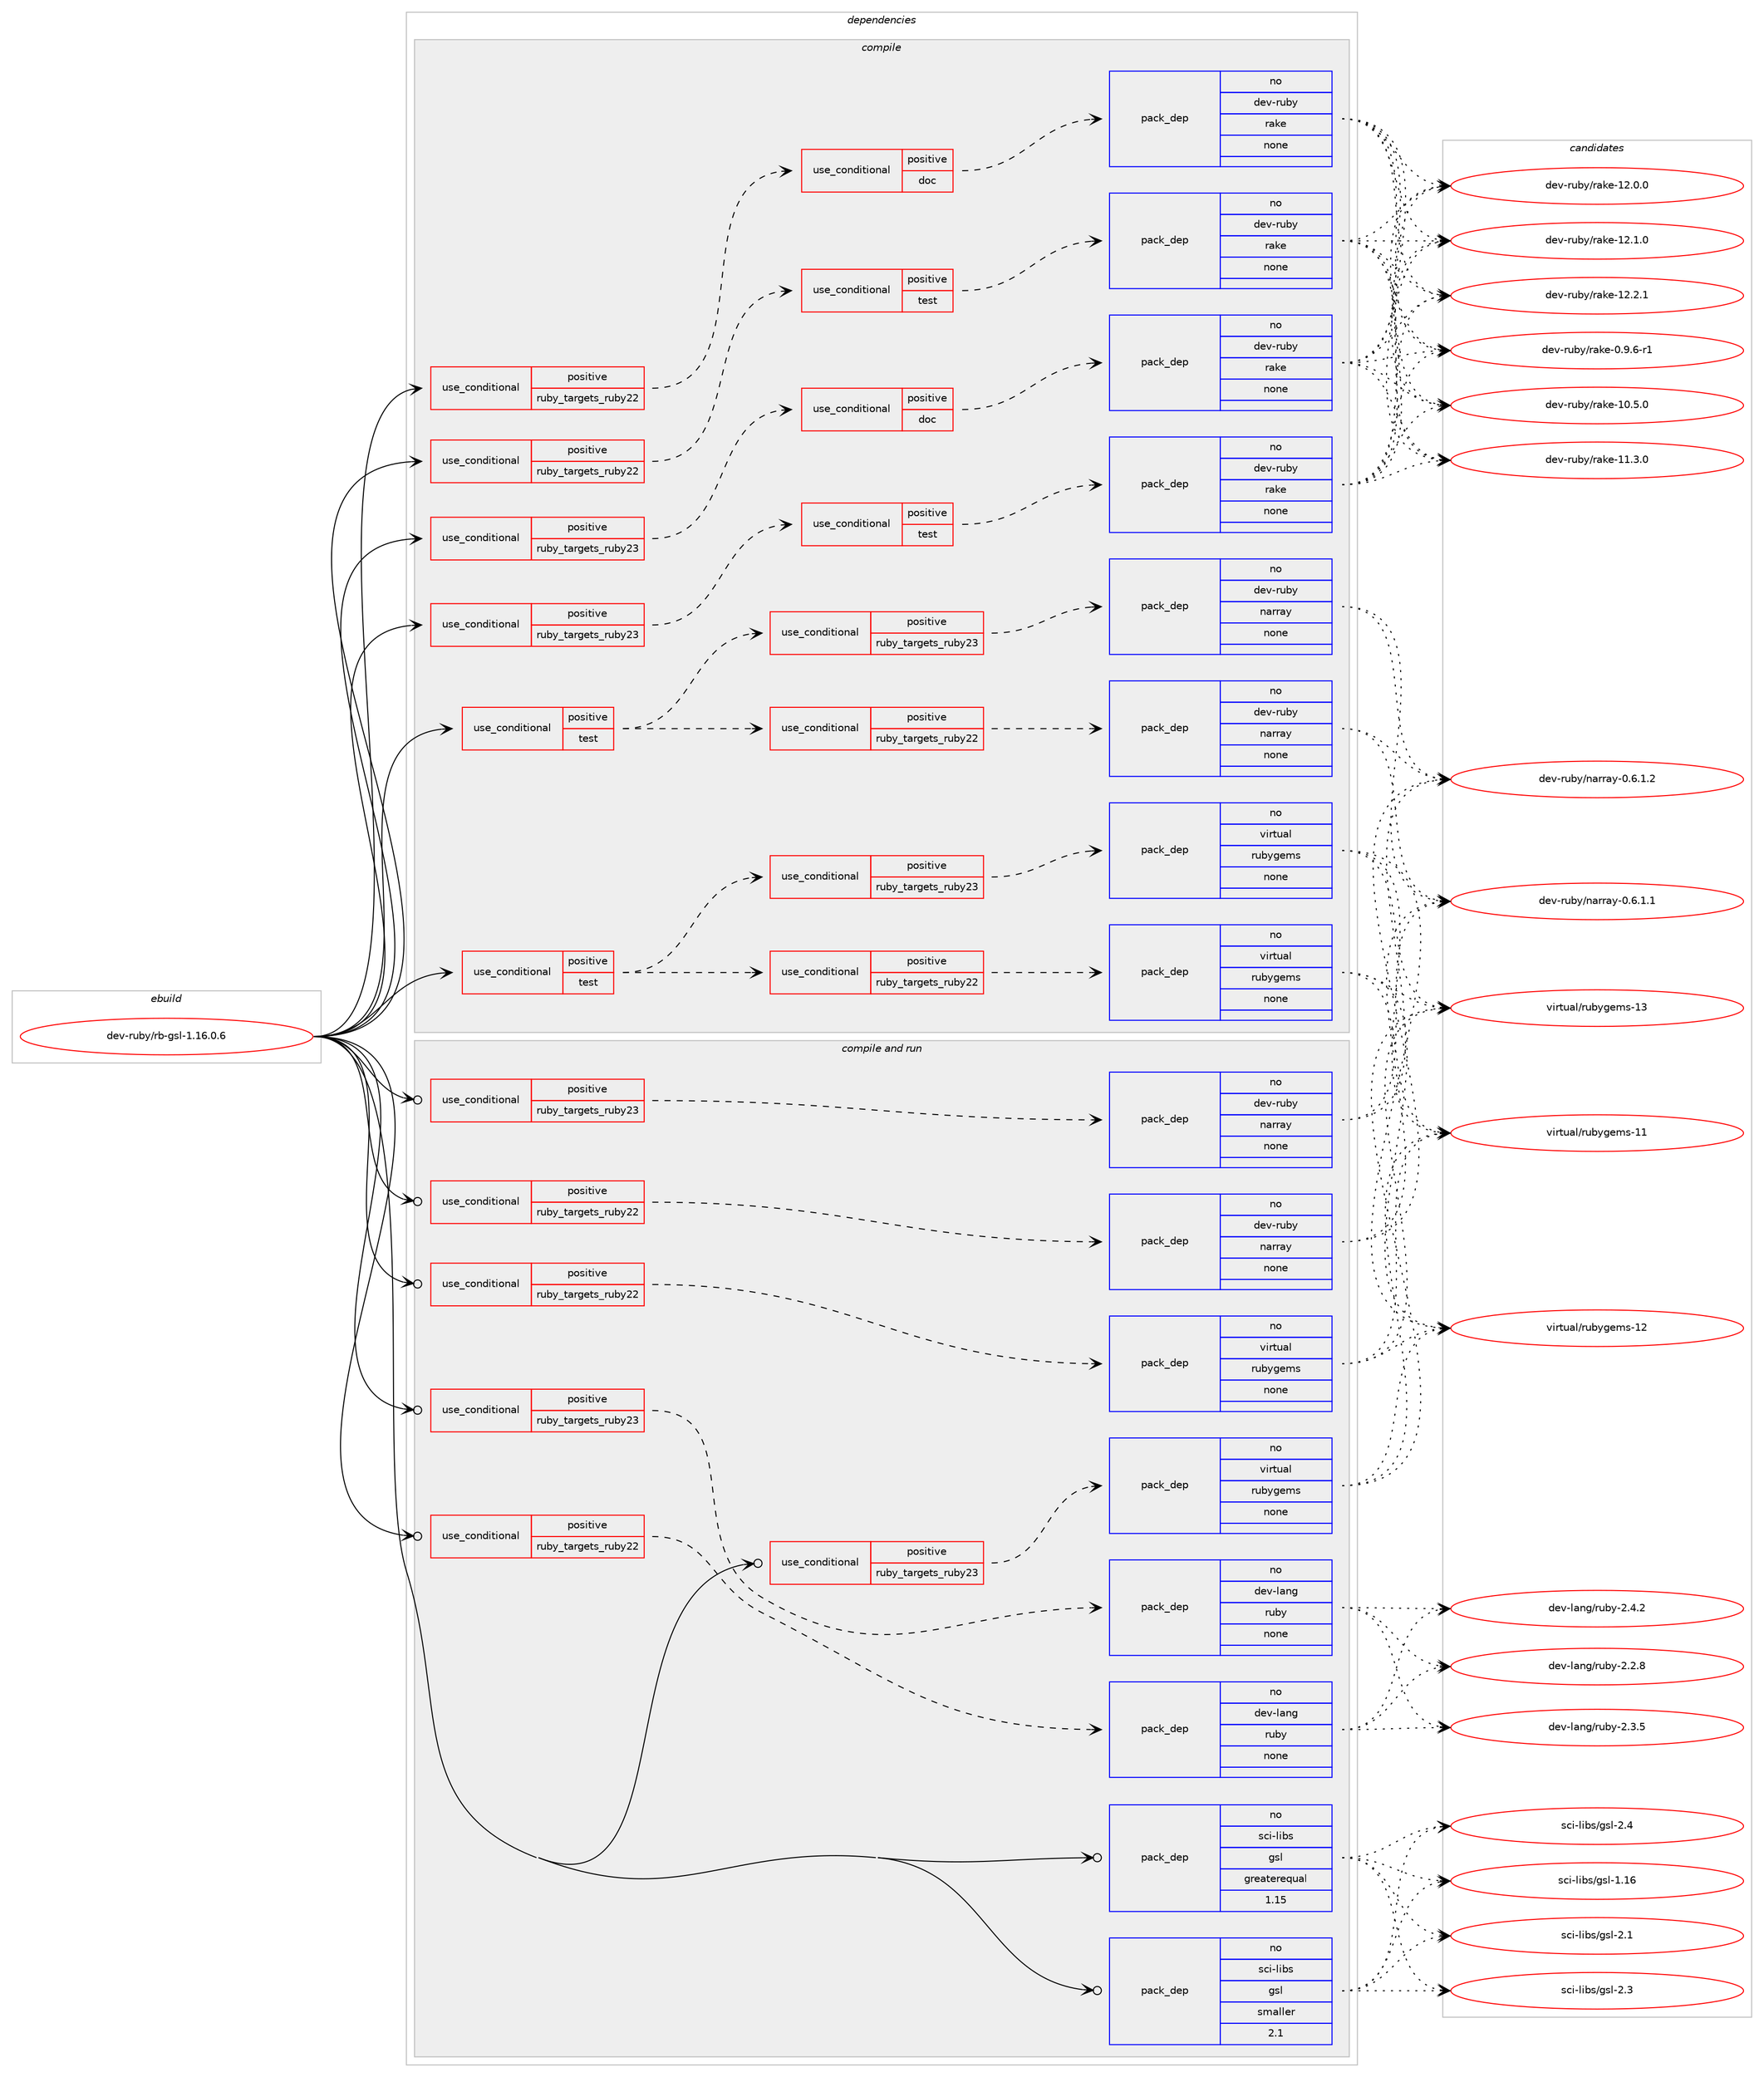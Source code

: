 digraph prolog {

# *************
# Graph options
# *************

newrank=true;
concentrate=true;
compound=true;
graph [rankdir=LR,fontname=Helvetica,fontsize=10,ranksep=1.5];#, ranksep=2.5, nodesep=0.2];
edge  [arrowhead=vee];
node  [fontname=Helvetica,fontsize=10];

# **********
# The ebuild
# **********

subgraph cluster_leftcol {
color=gray;
rank=same;
label=<<i>ebuild</i>>;
id [label="dev-ruby/rb-gsl-1.16.0.6", color=red, width=4, href="../dev-ruby/rb-gsl-1.16.0.6.svg"];
}

# ****************
# The dependencies
# ****************

subgraph cluster_midcol {
color=gray;
label=<<i>dependencies</i>>;
subgraph cluster_compile {
fillcolor="#eeeeee";
style=filled;
label=<<i>compile</i>>;
subgraph cond67469 {
dependency259529 [label=<<TABLE BORDER="0" CELLBORDER="1" CELLSPACING="0" CELLPADDING="4"><TR><TD ROWSPAN="3" CELLPADDING="10">use_conditional</TD></TR><TR><TD>positive</TD></TR><TR><TD>ruby_targets_ruby22</TD></TR></TABLE>>, shape=none, color=red];
subgraph cond67470 {
dependency259530 [label=<<TABLE BORDER="0" CELLBORDER="1" CELLSPACING="0" CELLPADDING="4"><TR><TD ROWSPAN="3" CELLPADDING="10">use_conditional</TD></TR><TR><TD>positive</TD></TR><TR><TD>doc</TD></TR></TABLE>>, shape=none, color=red];
subgraph pack187946 {
dependency259531 [label=<<TABLE BORDER="0" CELLBORDER="1" CELLSPACING="0" CELLPADDING="4" WIDTH="220"><TR><TD ROWSPAN="6" CELLPADDING="30">pack_dep</TD></TR><TR><TD WIDTH="110">no</TD></TR><TR><TD>dev-ruby</TD></TR><TR><TD>rake</TD></TR><TR><TD>none</TD></TR><TR><TD></TD></TR></TABLE>>, shape=none, color=blue];
}
dependency259530:e -> dependency259531:w [weight=20,style="dashed",arrowhead="vee"];
}
dependency259529:e -> dependency259530:w [weight=20,style="dashed",arrowhead="vee"];
}
id:e -> dependency259529:w [weight=20,style="solid",arrowhead="vee"];
subgraph cond67471 {
dependency259532 [label=<<TABLE BORDER="0" CELLBORDER="1" CELLSPACING="0" CELLPADDING="4"><TR><TD ROWSPAN="3" CELLPADDING="10">use_conditional</TD></TR><TR><TD>positive</TD></TR><TR><TD>ruby_targets_ruby22</TD></TR></TABLE>>, shape=none, color=red];
subgraph cond67472 {
dependency259533 [label=<<TABLE BORDER="0" CELLBORDER="1" CELLSPACING="0" CELLPADDING="4"><TR><TD ROWSPAN="3" CELLPADDING="10">use_conditional</TD></TR><TR><TD>positive</TD></TR><TR><TD>test</TD></TR></TABLE>>, shape=none, color=red];
subgraph pack187947 {
dependency259534 [label=<<TABLE BORDER="0" CELLBORDER="1" CELLSPACING="0" CELLPADDING="4" WIDTH="220"><TR><TD ROWSPAN="6" CELLPADDING="30">pack_dep</TD></TR><TR><TD WIDTH="110">no</TD></TR><TR><TD>dev-ruby</TD></TR><TR><TD>rake</TD></TR><TR><TD>none</TD></TR><TR><TD></TD></TR></TABLE>>, shape=none, color=blue];
}
dependency259533:e -> dependency259534:w [weight=20,style="dashed",arrowhead="vee"];
}
dependency259532:e -> dependency259533:w [weight=20,style="dashed",arrowhead="vee"];
}
id:e -> dependency259532:w [weight=20,style="solid",arrowhead="vee"];
subgraph cond67473 {
dependency259535 [label=<<TABLE BORDER="0" CELLBORDER="1" CELLSPACING="0" CELLPADDING="4"><TR><TD ROWSPAN="3" CELLPADDING="10">use_conditional</TD></TR><TR><TD>positive</TD></TR><TR><TD>ruby_targets_ruby23</TD></TR></TABLE>>, shape=none, color=red];
subgraph cond67474 {
dependency259536 [label=<<TABLE BORDER="0" CELLBORDER="1" CELLSPACING="0" CELLPADDING="4"><TR><TD ROWSPAN="3" CELLPADDING="10">use_conditional</TD></TR><TR><TD>positive</TD></TR><TR><TD>doc</TD></TR></TABLE>>, shape=none, color=red];
subgraph pack187948 {
dependency259537 [label=<<TABLE BORDER="0" CELLBORDER="1" CELLSPACING="0" CELLPADDING="4" WIDTH="220"><TR><TD ROWSPAN="6" CELLPADDING="30">pack_dep</TD></TR><TR><TD WIDTH="110">no</TD></TR><TR><TD>dev-ruby</TD></TR><TR><TD>rake</TD></TR><TR><TD>none</TD></TR><TR><TD></TD></TR></TABLE>>, shape=none, color=blue];
}
dependency259536:e -> dependency259537:w [weight=20,style="dashed",arrowhead="vee"];
}
dependency259535:e -> dependency259536:w [weight=20,style="dashed",arrowhead="vee"];
}
id:e -> dependency259535:w [weight=20,style="solid",arrowhead="vee"];
subgraph cond67475 {
dependency259538 [label=<<TABLE BORDER="0" CELLBORDER="1" CELLSPACING="0" CELLPADDING="4"><TR><TD ROWSPAN="3" CELLPADDING="10">use_conditional</TD></TR><TR><TD>positive</TD></TR><TR><TD>ruby_targets_ruby23</TD></TR></TABLE>>, shape=none, color=red];
subgraph cond67476 {
dependency259539 [label=<<TABLE BORDER="0" CELLBORDER="1" CELLSPACING="0" CELLPADDING="4"><TR><TD ROWSPAN="3" CELLPADDING="10">use_conditional</TD></TR><TR><TD>positive</TD></TR><TR><TD>test</TD></TR></TABLE>>, shape=none, color=red];
subgraph pack187949 {
dependency259540 [label=<<TABLE BORDER="0" CELLBORDER="1" CELLSPACING="0" CELLPADDING="4" WIDTH="220"><TR><TD ROWSPAN="6" CELLPADDING="30">pack_dep</TD></TR><TR><TD WIDTH="110">no</TD></TR><TR><TD>dev-ruby</TD></TR><TR><TD>rake</TD></TR><TR><TD>none</TD></TR><TR><TD></TD></TR></TABLE>>, shape=none, color=blue];
}
dependency259539:e -> dependency259540:w [weight=20,style="dashed",arrowhead="vee"];
}
dependency259538:e -> dependency259539:w [weight=20,style="dashed",arrowhead="vee"];
}
id:e -> dependency259538:w [weight=20,style="solid",arrowhead="vee"];
subgraph cond67477 {
dependency259541 [label=<<TABLE BORDER="0" CELLBORDER="1" CELLSPACING="0" CELLPADDING="4"><TR><TD ROWSPAN="3" CELLPADDING="10">use_conditional</TD></TR><TR><TD>positive</TD></TR><TR><TD>test</TD></TR></TABLE>>, shape=none, color=red];
subgraph cond67478 {
dependency259542 [label=<<TABLE BORDER="0" CELLBORDER="1" CELLSPACING="0" CELLPADDING="4"><TR><TD ROWSPAN="3" CELLPADDING="10">use_conditional</TD></TR><TR><TD>positive</TD></TR><TR><TD>ruby_targets_ruby22</TD></TR></TABLE>>, shape=none, color=red];
subgraph pack187950 {
dependency259543 [label=<<TABLE BORDER="0" CELLBORDER="1" CELLSPACING="0" CELLPADDING="4" WIDTH="220"><TR><TD ROWSPAN="6" CELLPADDING="30">pack_dep</TD></TR><TR><TD WIDTH="110">no</TD></TR><TR><TD>dev-ruby</TD></TR><TR><TD>narray</TD></TR><TR><TD>none</TD></TR><TR><TD></TD></TR></TABLE>>, shape=none, color=blue];
}
dependency259542:e -> dependency259543:w [weight=20,style="dashed",arrowhead="vee"];
}
dependency259541:e -> dependency259542:w [weight=20,style="dashed",arrowhead="vee"];
subgraph cond67479 {
dependency259544 [label=<<TABLE BORDER="0" CELLBORDER="1" CELLSPACING="0" CELLPADDING="4"><TR><TD ROWSPAN="3" CELLPADDING="10">use_conditional</TD></TR><TR><TD>positive</TD></TR><TR><TD>ruby_targets_ruby23</TD></TR></TABLE>>, shape=none, color=red];
subgraph pack187951 {
dependency259545 [label=<<TABLE BORDER="0" CELLBORDER="1" CELLSPACING="0" CELLPADDING="4" WIDTH="220"><TR><TD ROWSPAN="6" CELLPADDING="30">pack_dep</TD></TR><TR><TD WIDTH="110">no</TD></TR><TR><TD>dev-ruby</TD></TR><TR><TD>narray</TD></TR><TR><TD>none</TD></TR><TR><TD></TD></TR></TABLE>>, shape=none, color=blue];
}
dependency259544:e -> dependency259545:w [weight=20,style="dashed",arrowhead="vee"];
}
dependency259541:e -> dependency259544:w [weight=20,style="dashed",arrowhead="vee"];
}
id:e -> dependency259541:w [weight=20,style="solid",arrowhead="vee"];
subgraph cond67480 {
dependency259546 [label=<<TABLE BORDER="0" CELLBORDER="1" CELLSPACING="0" CELLPADDING="4"><TR><TD ROWSPAN="3" CELLPADDING="10">use_conditional</TD></TR><TR><TD>positive</TD></TR><TR><TD>test</TD></TR></TABLE>>, shape=none, color=red];
subgraph cond67481 {
dependency259547 [label=<<TABLE BORDER="0" CELLBORDER="1" CELLSPACING="0" CELLPADDING="4"><TR><TD ROWSPAN="3" CELLPADDING="10">use_conditional</TD></TR><TR><TD>positive</TD></TR><TR><TD>ruby_targets_ruby22</TD></TR></TABLE>>, shape=none, color=red];
subgraph pack187952 {
dependency259548 [label=<<TABLE BORDER="0" CELLBORDER="1" CELLSPACING="0" CELLPADDING="4" WIDTH="220"><TR><TD ROWSPAN="6" CELLPADDING="30">pack_dep</TD></TR><TR><TD WIDTH="110">no</TD></TR><TR><TD>virtual</TD></TR><TR><TD>rubygems</TD></TR><TR><TD>none</TD></TR><TR><TD></TD></TR></TABLE>>, shape=none, color=blue];
}
dependency259547:e -> dependency259548:w [weight=20,style="dashed",arrowhead="vee"];
}
dependency259546:e -> dependency259547:w [weight=20,style="dashed",arrowhead="vee"];
subgraph cond67482 {
dependency259549 [label=<<TABLE BORDER="0" CELLBORDER="1" CELLSPACING="0" CELLPADDING="4"><TR><TD ROWSPAN="3" CELLPADDING="10">use_conditional</TD></TR><TR><TD>positive</TD></TR><TR><TD>ruby_targets_ruby23</TD></TR></TABLE>>, shape=none, color=red];
subgraph pack187953 {
dependency259550 [label=<<TABLE BORDER="0" CELLBORDER="1" CELLSPACING="0" CELLPADDING="4" WIDTH="220"><TR><TD ROWSPAN="6" CELLPADDING="30">pack_dep</TD></TR><TR><TD WIDTH="110">no</TD></TR><TR><TD>virtual</TD></TR><TR><TD>rubygems</TD></TR><TR><TD>none</TD></TR><TR><TD></TD></TR></TABLE>>, shape=none, color=blue];
}
dependency259549:e -> dependency259550:w [weight=20,style="dashed",arrowhead="vee"];
}
dependency259546:e -> dependency259549:w [weight=20,style="dashed",arrowhead="vee"];
}
id:e -> dependency259546:w [weight=20,style="solid",arrowhead="vee"];
}
subgraph cluster_compileandrun {
fillcolor="#eeeeee";
style=filled;
label=<<i>compile and run</i>>;
subgraph cond67483 {
dependency259551 [label=<<TABLE BORDER="0" CELLBORDER="1" CELLSPACING="0" CELLPADDING="4"><TR><TD ROWSPAN="3" CELLPADDING="10">use_conditional</TD></TR><TR><TD>positive</TD></TR><TR><TD>ruby_targets_ruby22</TD></TR></TABLE>>, shape=none, color=red];
subgraph pack187954 {
dependency259552 [label=<<TABLE BORDER="0" CELLBORDER="1" CELLSPACING="0" CELLPADDING="4" WIDTH="220"><TR><TD ROWSPAN="6" CELLPADDING="30">pack_dep</TD></TR><TR><TD WIDTH="110">no</TD></TR><TR><TD>dev-lang</TD></TR><TR><TD>ruby</TD></TR><TR><TD>none</TD></TR><TR><TD></TD></TR></TABLE>>, shape=none, color=blue];
}
dependency259551:e -> dependency259552:w [weight=20,style="dashed",arrowhead="vee"];
}
id:e -> dependency259551:w [weight=20,style="solid",arrowhead="odotvee"];
subgraph cond67484 {
dependency259553 [label=<<TABLE BORDER="0" CELLBORDER="1" CELLSPACING="0" CELLPADDING="4"><TR><TD ROWSPAN="3" CELLPADDING="10">use_conditional</TD></TR><TR><TD>positive</TD></TR><TR><TD>ruby_targets_ruby22</TD></TR></TABLE>>, shape=none, color=red];
subgraph pack187955 {
dependency259554 [label=<<TABLE BORDER="0" CELLBORDER="1" CELLSPACING="0" CELLPADDING="4" WIDTH="220"><TR><TD ROWSPAN="6" CELLPADDING="30">pack_dep</TD></TR><TR><TD WIDTH="110">no</TD></TR><TR><TD>dev-ruby</TD></TR><TR><TD>narray</TD></TR><TR><TD>none</TD></TR><TR><TD></TD></TR></TABLE>>, shape=none, color=blue];
}
dependency259553:e -> dependency259554:w [weight=20,style="dashed",arrowhead="vee"];
}
id:e -> dependency259553:w [weight=20,style="solid",arrowhead="odotvee"];
subgraph cond67485 {
dependency259555 [label=<<TABLE BORDER="0" CELLBORDER="1" CELLSPACING="0" CELLPADDING="4"><TR><TD ROWSPAN="3" CELLPADDING="10">use_conditional</TD></TR><TR><TD>positive</TD></TR><TR><TD>ruby_targets_ruby22</TD></TR></TABLE>>, shape=none, color=red];
subgraph pack187956 {
dependency259556 [label=<<TABLE BORDER="0" CELLBORDER="1" CELLSPACING="0" CELLPADDING="4" WIDTH="220"><TR><TD ROWSPAN="6" CELLPADDING="30">pack_dep</TD></TR><TR><TD WIDTH="110">no</TD></TR><TR><TD>virtual</TD></TR><TR><TD>rubygems</TD></TR><TR><TD>none</TD></TR><TR><TD></TD></TR></TABLE>>, shape=none, color=blue];
}
dependency259555:e -> dependency259556:w [weight=20,style="dashed",arrowhead="vee"];
}
id:e -> dependency259555:w [weight=20,style="solid",arrowhead="odotvee"];
subgraph cond67486 {
dependency259557 [label=<<TABLE BORDER="0" CELLBORDER="1" CELLSPACING="0" CELLPADDING="4"><TR><TD ROWSPAN="3" CELLPADDING="10">use_conditional</TD></TR><TR><TD>positive</TD></TR><TR><TD>ruby_targets_ruby23</TD></TR></TABLE>>, shape=none, color=red];
subgraph pack187957 {
dependency259558 [label=<<TABLE BORDER="0" CELLBORDER="1" CELLSPACING="0" CELLPADDING="4" WIDTH="220"><TR><TD ROWSPAN="6" CELLPADDING="30">pack_dep</TD></TR><TR><TD WIDTH="110">no</TD></TR><TR><TD>dev-lang</TD></TR><TR><TD>ruby</TD></TR><TR><TD>none</TD></TR><TR><TD></TD></TR></TABLE>>, shape=none, color=blue];
}
dependency259557:e -> dependency259558:w [weight=20,style="dashed",arrowhead="vee"];
}
id:e -> dependency259557:w [weight=20,style="solid",arrowhead="odotvee"];
subgraph cond67487 {
dependency259559 [label=<<TABLE BORDER="0" CELLBORDER="1" CELLSPACING="0" CELLPADDING="4"><TR><TD ROWSPAN="3" CELLPADDING="10">use_conditional</TD></TR><TR><TD>positive</TD></TR><TR><TD>ruby_targets_ruby23</TD></TR></TABLE>>, shape=none, color=red];
subgraph pack187958 {
dependency259560 [label=<<TABLE BORDER="0" CELLBORDER="1" CELLSPACING="0" CELLPADDING="4" WIDTH="220"><TR><TD ROWSPAN="6" CELLPADDING="30">pack_dep</TD></TR><TR><TD WIDTH="110">no</TD></TR><TR><TD>dev-ruby</TD></TR><TR><TD>narray</TD></TR><TR><TD>none</TD></TR><TR><TD></TD></TR></TABLE>>, shape=none, color=blue];
}
dependency259559:e -> dependency259560:w [weight=20,style="dashed",arrowhead="vee"];
}
id:e -> dependency259559:w [weight=20,style="solid",arrowhead="odotvee"];
subgraph cond67488 {
dependency259561 [label=<<TABLE BORDER="0" CELLBORDER="1" CELLSPACING="0" CELLPADDING="4"><TR><TD ROWSPAN="3" CELLPADDING="10">use_conditional</TD></TR><TR><TD>positive</TD></TR><TR><TD>ruby_targets_ruby23</TD></TR></TABLE>>, shape=none, color=red];
subgraph pack187959 {
dependency259562 [label=<<TABLE BORDER="0" CELLBORDER="1" CELLSPACING="0" CELLPADDING="4" WIDTH="220"><TR><TD ROWSPAN="6" CELLPADDING="30">pack_dep</TD></TR><TR><TD WIDTH="110">no</TD></TR><TR><TD>virtual</TD></TR><TR><TD>rubygems</TD></TR><TR><TD>none</TD></TR><TR><TD></TD></TR></TABLE>>, shape=none, color=blue];
}
dependency259561:e -> dependency259562:w [weight=20,style="dashed",arrowhead="vee"];
}
id:e -> dependency259561:w [weight=20,style="solid",arrowhead="odotvee"];
subgraph pack187960 {
dependency259563 [label=<<TABLE BORDER="0" CELLBORDER="1" CELLSPACING="0" CELLPADDING="4" WIDTH="220"><TR><TD ROWSPAN="6" CELLPADDING="30">pack_dep</TD></TR><TR><TD WIDTH="110">no</TD></TR><TR><TD>sci-libs</TD></TR><TR><TD>gsl</TD></TR><TR><TD>greaterequal</TD></TR><TR><TD>1.15</TD></TR></TABLE>>, shape=none, color=blue];
}
id:e -> dependency259563:w [weight=20,style="solid",arrowhead="odotvee"];
subgraph pack187961 {
dependency259564 [label=<<TABLE BORDER="0" CELLBORDER="1" CELLSPACING="0" CELLPADDING="4" WIDTH="220"><TR><TD ROWSPAN="6" CELLPADDING="30">pack_dep</TD></TR><TR><TD WIDTH="110">no</TD></TR><TR><TD>sci-libs</TD></TR><TR><TD>gsl</TD></TR><TR><TD>smaller</TD></TR><TR><TD>2.1</TD></TR></TABLE>>, shape=none, color=blue];
}
id:e -> dependency259564:w [weight=20,style="solid",arrowhead="odotvee"];
}
subgraph cluster_run {
fillcolor="#eeeeee";
style=filled;
label=<<i>run</i>>;
}
}

# **************
# The candidates
# **************

subgraph cluster_choices {
rank=same;
color=gray;
label=<<i>candidates</i>>;

subgraph choice187946 {
color=black;
nodesep=1;
choice100101118451141179812147114971071014548465746544511449 [label="dev-ruby/rake-0.9.6-r1", color=red, width=4,href="../dev-ruby/rake-0.9.6-r1.svg"];
choice1001011184511411798121471149710710145494846534648 [label="dev-ruby/rake-10.5.0", color=red, width=4,href="../dev-ruby/rake-10.5.0.svg"];
choice1001011184511411798121471149710710145494946514648 [label="dev-ruby/rake-11.3.0", color=red, width=4,href="../dev-ruby/rake-11.3.0.svg"];
choice1001011184511411798121471149710710145495046484648 [label="dev-ruby/rake-12.0.0", color=red, width=4,href="../dev-ruby/rake-12.0.0.svg"];
choice1001011184511411798121471149710710145495046494648 [label="dev-ruby/rake-12.1.0", color=red, width=4,href="../dev-ruby/rake-12.1.0.svg"];
choice1001011184511411798121471149710710145495046504649 [label="dev-ruby/rake-12.2.1", color=red, width=4,href="../dev-ruby/rake-12.2.1.svg"];
dependency259531:e -> choice100101118451141179812147114971071014548465746544511449:w [style=dotted,weight="100"];
dependency259531:e -> choice1001011184511411798121471149710710145494846534648:w [style=dotted,weight="100"];
dependency259531:e -> choice1001011184511411798121471149710710145494946514648:w [style=dotted,weight="100"];
dependency259531:e -> choice1001011184511411798121471149710710145495046484648:w [style=dotted,weight="100"];
dependency259531:e -> choice1001011184511411798121471149710710145495046494648:w [style=dotted,weight="100"];
dependency259531:e -> choice1001011184511411798121471149710710145495046504649:w [style=dotted,weight="100"];
}
subgraph choice187947 {
color=black;
nodesep=1;
choice100101118451141179812147114971071014548465746544511449 [label="dev-ruby/rake-0.9.6-r1", color=red, width=4,href="../dev-ruby/rake-0.9.6-r1.svg"];
choice1001011184511411798121471149710710145494846534648 [label="dev-ruby/rake-10.5.0", color=red, width=4,href="../dev-ruby/rake-10.5.0.svg"];
choice1001011184511411798121471149710710145494946514648 [label="dev-ruby/rake-11.3.0", color=red, width=4,href="../dev-ruby/rake-11.3.0.svg"];
choice1001011184511411798121471149710710145495046484648 [label="dev-ruby/rake-12.0.0", color=red, width=4,href="../dev-ruby/rake-12.0.0.svg"];
choice1001011184511411798121471149710710145495046494648 [label="dev-ruby/rake-12.1.0", color=red, width=4,href="../dev-ruby/rake-12.1.0.svg"];
choice1001011184511411798121471149710710145495046504649 [label="dev-ruby/rake-12.2.1", color=red, width=4,href="../dev-ruby/rake-12.2.1.svg"];
dependency259534:e -> choice100101118451141179812147114971071014548465746544511449:w [style=dotted,weight="100"];
dependency259534:e -> choice1001011184511411798121471149710710145494846534648:w [style=dotted,weight="100"];
dependency259534:e -> choice1001011184511411798121471149710710145494946514648:w [style=dotted,weight="100"];
dependency259534:e -> choice1001011184511411798121471149710710145495046484648:w [style=dotted,weight="100"];
dependency259534:e -> choice1001011184511411798121471149710710145495046494648:w [style=dotted,weight="100"];
dependency259534:e -> choice1001011184511411798121471149710710145495046504649:w [style=dotted,weight="100"];
}
subgraph choice187948 {
color=black;
nodesep=1;
choice100101118451141179812147114971071014548465746544511449 [label="dev-ruby/rake-0.9.6-r1", color=red, width=4,href="../dev-ruby/rake-0.9.6-r1.svg"];
choice1001011184511411798121471149710710145494846534648 [label="dev-ruby/rake-10.5.0", color=red, width=4,href="../dev-ruby/rake-10.5.0.svg"];
choice1001011184511411798121471149710710145494946514648 [label="dev-ruby/rake-11.3.0", color=red, width=4,href="../dev-ruby/rake-11.3.0.svg"];
choice1001011184511411798121471149710710145495046484648 [label="dev-ruby/rake-12.0.0", color=red, width=4,href="../dev-ruby/rake-12.0.0.svg"];
choice1001011184511411798121471149710710145495046494648 [label="dev-ruby/rake-12.1.0", color=red, width=4,href="../dev-ruby/rake-12.1.0.svg"];
choice1001011184511411798121471149710710145495046504649 [label="dev-ruby/rake-12.2.1", color=red, width=4,href="../dev-ruby/rake-12.2.1.svg"];
dependency259537:e -> choice100101118451141179812147114971071014548465746544511449:w [style=dotted,weight="100"];
dependency259537:e -> choice1001011184511411798121471149710710145494846534648:w [style=dotted,weight="100"];
dependency259537:e -> choice1001011184511411798121471149710710145494946514648:w [style=dotted,weight="100"];
dependency259537:e -> choice1001011184511411798121471149710710145495046484648:w [style=dotted,weight="100"];
dependency259537:e -> choice1001011184511411798121471149710710145495046494648:w [style=dotted,weight="100"];
dependency259537:e -> choice1001011184511411798121471149710710145495046504649:w [style=dotted,weight="100"];
}
subgraph choice187949 {
color=black;
nodesep=1;
choice100101118451141179812147114971071014548465746544511449 [label="dev-ruby/rake-0.9.6-r1", color=red, width=4,href="../dev-ruby/rake-0.9.6-r1.svg"];
choice1001011184511411798121471149710710145494846534648 [label="dev-ruby/rake-10.5.0", color=red, width=4,href="../dev-ruby/rake-10.5.0.svg"];
choice1001011184511411798121471149710710145494946514648 [label="dev-ruby/rake-11.3.0", color=red, width=4,href="../dev-ruby/rake-11.3.0.svg"];
choice1001011184511411798121471149710710145495046484648 [label="dev-ruby/rake-12.0.0", color=red, width=4,href="../dev-ruby/rake-12.0.0.svg"];
choice1001011184511411798121471149710710145495046494648 [label="dev-ruby/rake-12.1.0", color=red, width=4,href="../dev-ruby/rake-12.1.0.svg"];
choice1001011184511411798121471149710710145495046504649 [label="dev-ruby/rake-12.2.1", color=red, width=4,href="../dev-ruby/rake-12.2.1.svg"];
dependency259540:e -> choice100101118451141179812147114971071014548465746544511449:w [style=dotted,weight="100"];
dependency259540:e -> choice1001011184511411798121471149710710145494846534648:w [style=dotted,weight="100"];
dependency259540:e -> choice1001011184511411798121471149710710145494946514648:w [style=dotted,weight="100"];
dependency259540:e -> choice1001011184511411798121471149710710145495046484648:w [style=dotted,weight="100"];
dependency259540:e -> choice1001011184511411798121471149710710145495046494648:w [style=dotted,weight="100"];
dependency259540:e -> choice1001011184511411798121471149710710145495046504649:w [style=dotted,weight="100"];
}
subgraph choice187950 {
color=black;
nodesep=1;
choice10010111845114117981214711097114114971214548465446494649 [label="dev-ruby/narray-0.6.1.1", color=red, width=4,href="../dev-ruby/narray-0.6.1.1.svg"];
choice10010111845114117981214711097114114971214548465446494650 [label="dev-ruby/narray-0.6.1.2", color=red, width=4,href="../dev-ruby/narray-0.6.1.2.svg"];
dependency259543:e -> choice10010111845114117981214711097114114971214548465446494649:w [style=dotted,weight="100"];
dependency259543:e -> choice10010111845114117981214711097114114971214548465446494650:w [style=dotted,weight="100"];
}
subgraph choice187951 {
color=black;
nodesep=1;
choice10010111845114117981214711097114114971214548465446494649 [label="dev-ruby/narray-0.6.1.1", color=red, width=4,href="../dev-ruby/narray-0.6.1.1.svg"];
choice10010111845114117981214711097114114971214548465446494650 [label="dev-ruby/narray-0.6.1.2", color=red, width=4,href="../dev-ruby/narray-0.6.1.2.svg"];
dependency259545:e -> choice10010111845114117981214711097114114971214548465446494649:w [style=dotted,weight="100"];
dependency259545:e -> choice10010111845114117981214711097114114971214548465446494650:w [style=dotted,weight="100"];
}
subgraph choice187952 {
color=black;
nodesep=1;
choice118105114116117971084711411798121103101109115454949 [label="virtual/rubygems-11", color=red, width=4,href="../virtual/rubygems-11.svg"];
choice118105114116117971084711411798121103101109115454950 [label="virtual/rubygems-12", color=red, width=4,href="../virtual/rubygems-12.svg"];
choice118105114116117971084711411798121103101109115454951 [label="virtual/rubygems-13", color=red, width=4,href="../virtual/rubygems-13.svg"];
dependency259548:e -> choice118105114116117971084711411798121103101109115454949:w [style=dotted,weight="100"];
dependency259548:e -> choice118105114116117971084711411798121103101109115454950:w [style=dotted,weight="100"];
dependency259548:e -> choice118105114116117971084711411798121103101109115454951:w [style=dotted,weight="100"];
}
subgraph choice187953 {
color=black;
nodesep=1;
choice118105114116117971084711411798121103101109115454949 [label="virtual/rubygems-11", color=red, width=4,href="../virtual/rubygems-11.svg"];
choice118105114116117971084711411798121103101109115454950 [label="virtual/rubygems-12", color=red, width=4,href="../virtual/rubygems-12.svg"];
choice118105114116117971084711411798121103101109115454951 [label="virtual/rubygems-13", color=red, width=4,href="../virtual/rubygems-13.svg"];
dependency259550:e -> choice118105114116117971084711411798121103101109115454949:w [style=dotted,weight="100"];
dependency259550:e -> choice118105114116117971084711411798121103101109115454950:w [style=dotted,weight="100"];
dependency259550:e -> choice118105114116117971084711411798121103101109115454951:w [style=dotted,weight="100"];
}
subgraph choice187954 {
color=black;
nodesep=1;
choice10010111845108971101034711411798121455046504656 [label="dev-lang/ruby-2.2.8", color=red, width=4,href="../dev-lang/ruby-2.2.8.svg"];
choice10010111845108971101034711411798121455046514653 [label="dev-lang/ruby-2.3.5", color=red, width=4,href="../dev-lang/ruby-2.3.5.svg"];
choice10010111845108971101034711411798121455046524650 [label="dev-lang/ruby-2.4.2", color=red, width=4,href="../dev-lang/ruby-2.4.2.svg"];
dependency259552:e -> choice10010111845108971101034711411798121455046504656:w [style=dotted,weight="100"];
dependency259552:e -> choice10010111845108971101034711411798121455046514653:w [style=dotted,weight="100"];
dependency259552:e -> choice10010111845108971101034711411798121455046524650:w [style=dotted,weight="100"];
}
subgraph choice187955 {
color=black;
nodesep=1;
choice10010111845114117981214711097114114971214548465446494649 [label="dev-ruby/narray-0.6.1.1", color=red, width=4,href="../dev-ruby/narray-0.6.1.1.svg"];
choice10010111845114117981214711097114114971214548465446494650 [label="dev-ruby/narray-0.6.1.2", color=red, width=4,href="../dev-ruby/narray-0.6.1.2.svg"];
dependency259554:e -> choice10010111845114117981214711097114114971214548465446494649:w [style=dotted,weight="100"];
dependency259554:e -> choice10010111845114117981214711097114114971214548465446494650:w [style=dotted,weight="100"];
}
subgraph choice187956 {
color=black;
nodesep=1;
choice118105114116117971084711411798121103101109115454949 [label="virtual/rubygems-11", color=red, width=4,href="../virtual/rubygems-11.svg"];
choice118105114116117971084711411798121103101109115454950 [label="virtual/rubygems-12", color=red, width=4,href="../virtual/rubygems-12.svg"];
choice118105114116117971084711411798121103101109115454951 [label="virtual/rubygems-13", color=red, width=4,href="../virtual/rubygems-13.svg"];
dependency259556:e -> choice118105114116117971084711411798121103101109115454949:w [style=dotted,weight="100"];
dependency259556:e -> choice118105114116117971084711411798121103101109115454950:w [style=dotted,weight="100"];
dependency259556:e -> choice118105114116117971084711411798121103101109115454951:w [style=dotted,weight="100"];
}
subgraph choice187957 {
color=black;
nodesep=1;
choice10010111845108971101034711411798121455046504656 [label="dev-lang/ruby-2.2.8", color=red, width=4,href="../dev-lang/ruby-2.2.8.svg"];
choice10010111845108971101034711411798121455046514653 [label="dev-lang/ruby-2.3.5", color=red, width=4,href="../dev-lang/ruby-2.3.5.svg"];
choice10010111845108971101034711411798121455046524650 [label="dev-lang/ruby-2.4.2", color=red, width=4,href="../dev-lang/ruby-2.4.2.svg"];
dependency259558:e -> choice10010111845108971101034711411798121455046504656:w [style=dotted,weight="100"];
dependency259558:e -> choice10010111845108971101034711411798121455046514653:w [style=dotted,weight="100"];
dependency259558:e -> choice10010111845108971101034711411798121455046524650:w [style=dotted,weight="100"];
}
subgraph choice187958 {
color=black;
nodesep=1;
choice10010111845114117981214711097114114971214548465446494649 [label="dev-ruby/narray-0.6.1.1", color=red, width=4,href="../dev-ruby/narray-0.6.1.1.svg"];
choice10010111845114117981214711097114114971214548465446494650 [label="dev-ruby/narray-0.6.1.2", color=red, width=4,href="../dev-ruby/narray-0.6.1.2.svg"];
dependency259560:e -> choice10010111845114117981214711097114114971214548465446494649:w [style=dotted,weight="100"];
dependency259560:e -> choice10010111845114117981214711097114114971214548465446494650:w [style=dotted,weight="100"];
}
subgraph choice187959 {
color=black;
nodesep=1;
choice118105114116117971084711411798121103101109115454949 [label="virtual/rubygems-11", color=red, width=4,href="../virtual/rubygems-11.svg"];
choice118105114116117971084711411798121103101109115454950 [label="virtual/rubygems-12", color=red, width=4,href="../virtual/rubygems-12.svg"];
choice118105114116117971084711411798121103101109115454951 [label="virtual/rubygems-13", color=red, width=4,href="../virtual/rubygems-13.svg"];
dependency259562:e -> choice118105114116117971084711411798121103101109115454949:w [style=dotted,weight="100"];
dependency259562:e -> choice118105114116117971084711411798121103101109115454950:w [style=dotted,weight="100"];
dependency259562:e -> choice118105114116117971084711411798121103101109115454951:w [style=dotted,weight="100"];
}
subgraph choice187960 {
color=black;
nodesep=1;
choice115991054510810598115471031151084549464954 [label="sci-libs/gsl-1.16", color=red, width=4,href="../sci-libs/gsl-1.16.svg"];
choice1159910545108105981154710311510845504649 [label="sci-libs/gsl-2.1", color=red, width=4,href="../sci-libs/gsl-2.1.svg"];
choice1159910545108105981154710311510845504651 [label="sci-libs/gsl-2.3", color=red, width=4,href="../sci-libs/gsl-2.3.svg"];
choice1159910545108105981154710311510845504652 [label="sci-libs/gsl-2.4", color=red, width=4,href="../sci-libs/gsl-2.4.svg"];
dependency259563:e -> choice115991054510810598115471031151084549464954:w [style=dotted,weight="100"];
dependency259563:e -> choice1159910545108105981154710311510845504649:w [style=dotted,weight="100"];
dependency259563:e -> choice1159910545108105981154710311510845504651:w [style=dotted,weight="100"];
dependency259563:e -> choice1159910545108105981154710311510845504652:w [style=dotted,weight="100"];
}
subgraph choice187961 {
color=black;
nodesep=1;
choice115991054510810598115471031151084549464954 [label="sci-libs/gsl-1.16", color=red, width=4,href="../sci-libs/gsl-1.16.svg"];
choice1159910545108105981154710311510845504649 [label="sci-libs/gsl-2.1", color=red, width=4,href="../sci-libs/gsl-2.1.svg"];
choice1159910545108105981154710311510845504651 [label="sci-libs/gsl-2.3", color=red, width=4,href="../sci-libs/gsl-2.3.svg"];
choice1159910545108105981154710311510845504652 [label="sci-libs/gsl-2.4", color=red, width=4,href="../sci-libs/gsl-2.4.svg"];
dependency259564:e -> choice115991054510810598115471031151084549464954:w [style=dotted,weight="100"];
dependency259564:e -> choice1159910545108105981154710311510845504649:w [style=dotted,weight="100"];
dependency259564:e -> choice1159910545108105981154710311510845504651:w [style=dotted,weight="100"];
dependency259564:e -> choice1159910545108105981154710311510845504652:w [style=dotted,weight="100"];
}
}

}
